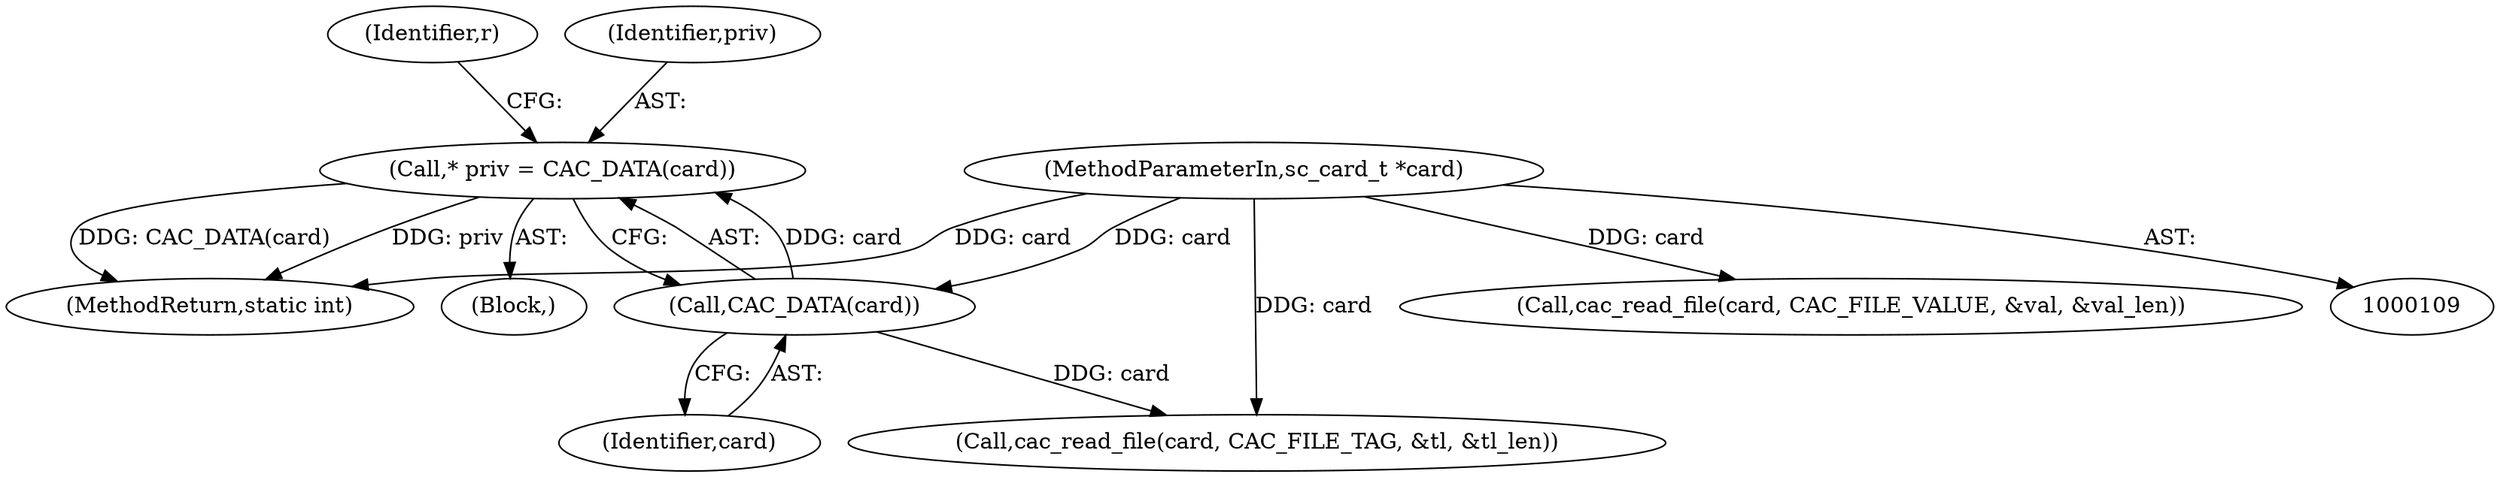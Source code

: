 digraph "0_OpenSC_8fe377e93b4b56060e5bbfb6f3142ceaeca744fa_3@pointer" {
"1000117" [label="(Call,* priv = CAC_DATA(card))"];
"1000119" [label="(Call,CAC_DATA(card))"];
"1000110" [label="(MethodParameterIn,sc_card_t *card)"];
"1000110" [label="(MethodParameterIn,sc_card_t *card)"];
"1000119" [label="(Call,CAC_DATA(card))"];
"1000115" [label="(Block,)"];
"1000117" [label="(Call,* priv = CAC_DATA(card))"];
"1000123" [label="(Identifier,r)"];
"1000118" [label="(Identifier,priv)"];
"1000242" [label="(Call,cac_read_file(card, CAC_FILE_TAG, &tl, &tl_len))"];
"1000120" [label="(Identifier,card)"];
"1000627" [label="(MethodReturn,static int)"];
"1000257" [label="(Call,cac_read_file(card, CAC_FILE_VALUE, &val, &val_len))"];
"1000117" -> "1000115"  [label="AST: "];
"1000117" -> "1000119"  [label="CFG: "];
"1000118" -> "1000117"  [label="AST: "];
"1000119" -> "1000117"  [label="AST: "];
"1000123" -> "1000117"  [label="CFG: "];
"1000117" -> "1000627"  [label="DDG: priv"];
"1000117" -> "1000627"  [label="DDG: CAC_DATA(card)"];
"1000119" -> "1000117"  [label="DDG: card"];
"1000119" -> "1000120"  [label="CFG: "];
"1000120" -> "1000119"  [label="AST: "];
"1000110" -> "1000119"  [label="DDG: card"];
"1000119" -> "1000242"  [label="DDG: card"];
"1000110" -> "1000109"  [label="AST: "];
"1000110" -> "1000627"  [label="DDG: card"];
"1000110" -> "1000242"  [label="DDG: card"];
"1000110" -> "1000257"  [label="DDG: card"];
}
